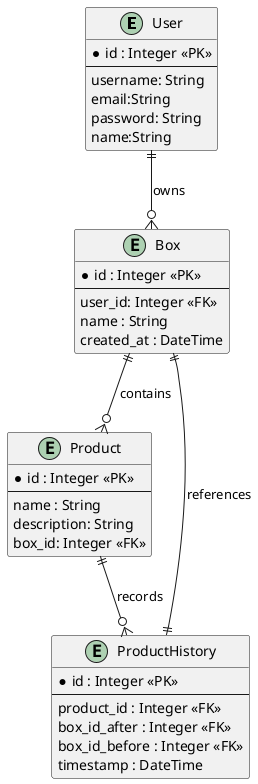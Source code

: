 @startuml EntityDiagram

entity User {
    *id : Integer <<PK>>
    --
    username: String
    email:String
    password: String
    name:String
}
entity Box {
    *id : Integer <<PK>>
    --
    user_id: Integer <<FK>>
    name : String
    created_at : DateTime
}

entity Product {
    *id : Integer <<PK>>
    --
    name : String
    description: String
    box_id: Integer <<FK>>
}

entity ProductHistory {
    *id : Integer <<PK>>
    --
    product_id : Integer <<FK>>
    box_id_after : Integer <<FK>>
    box_id_before : Integer <<FK>>
    timestamp : DateTime
}

' Relaciones
User ||--o{ Box : owns
Box ||--o{ Product : contains
Box ||--|| ProductHistory : references
Product ||--o{ ProductHistory : records

@enduml
